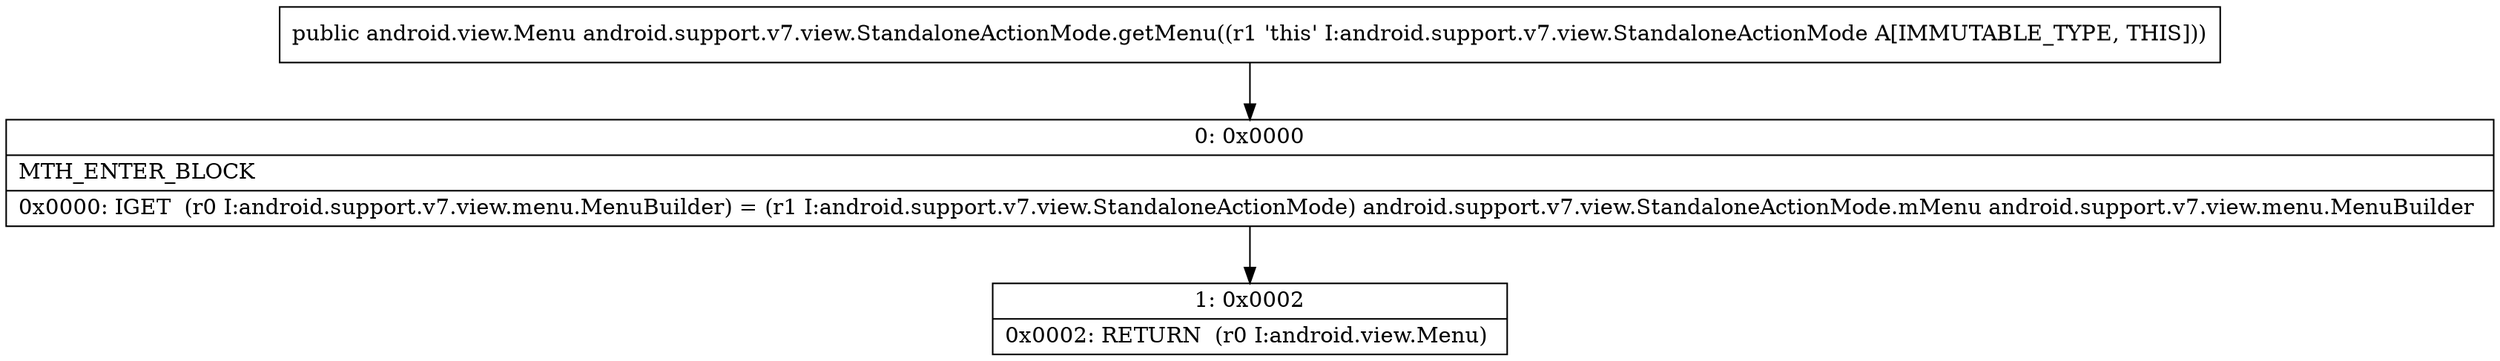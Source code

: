 digraph "CFG forandroid.support.v7.view.StandaloneActionMode.getMenu()Landroid\/view\/Menu;" {
Node_0 [shape=record,label="{0\:\ 0x0000|MTH_ENTER_BLOCK\l|0x0000: IGET  (r0 I:android.support.v7.view.menu.MenuBuilder) = (r1 I:android.support.v7.view.StandaloneActionMode) android.support.v7.view.StandaloneActionMode.mMenu android.support.v7.view.menu.MenuBuilder \l}"];
Node_1 [shape=record,label="{1\:\ 0x0002|0x0002: RETURN  (r0 I:android.view.Menu) \l}"];
MethodNode[shape=record,label="{public android.view.Menu android.support.v7.view.StandaloneActionMode.getMenu((r1 'this' I:android.support.v7.view.StandaloneActionMode A[IMMUTABLE_TYPE, THIS])) }"];
MethodNode -> Node_0;
Node_0 -> Node_1;
}

